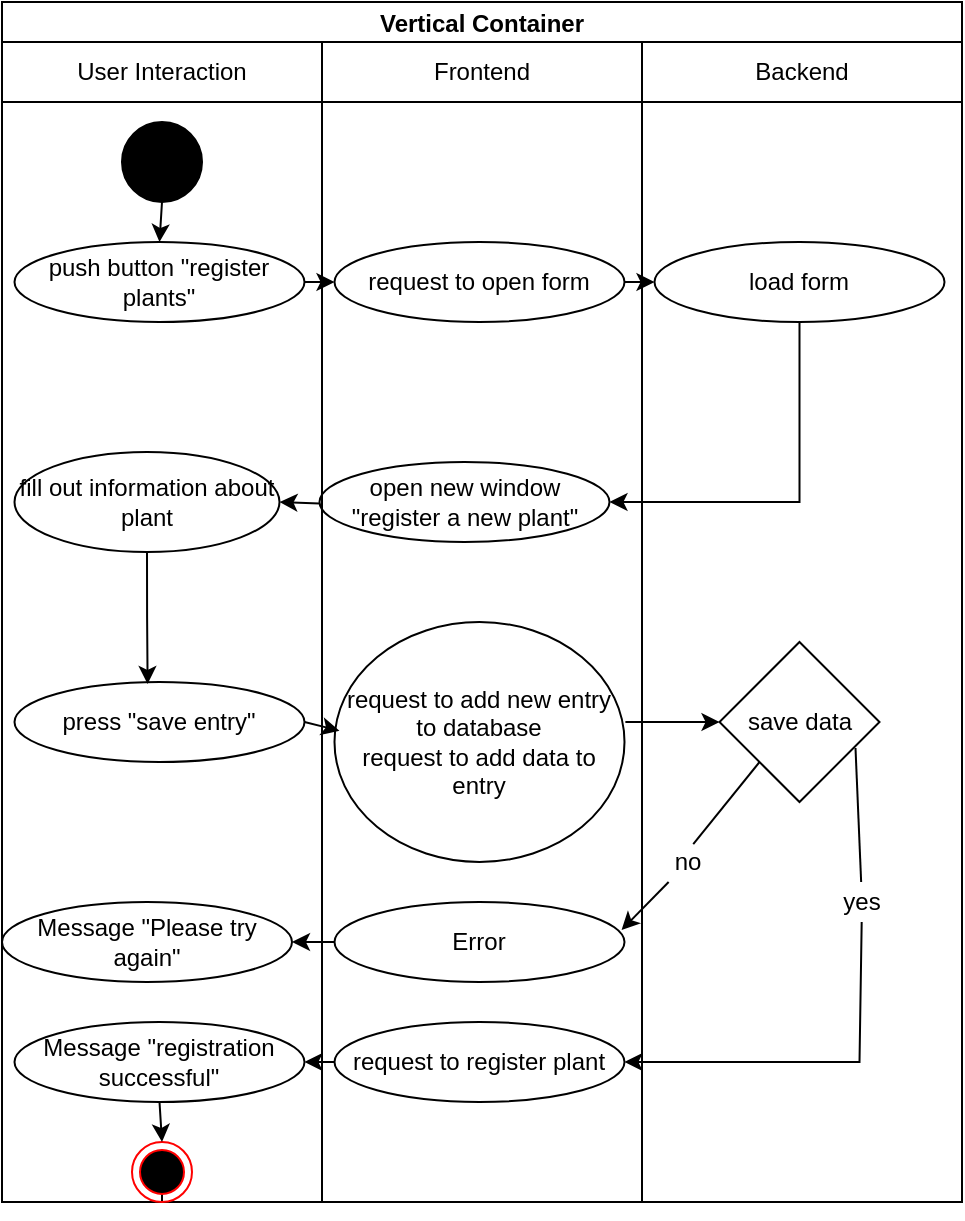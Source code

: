 <mxfile version="20.5.1" type="github">
  <diagram id="prtHgNgQTEPvFCAcTncT" name="Page-1">
    <mxGraphModel dx="642" dy="717" grid="1" gridSize="10" guides="1" tooltips="1" connect="1" arrows="1" fold="1" page="1" pageScale="1" pageWidth="827" pageHeight="1169" background="#ffffff" math="0" shadow="0">
      <root>
        <mxCell id="0" />
        <mxCell id="1" parent="0" />
        <mxCell id="G-Tz_6IMmRrEzIlT-Tn9-2" value="Vertical Container" style="swimlane;fillColor=none;startSize=20;strokeColor=default;" vertex="1" parent="1">
          <mxGeometry x="130" y="60" width="480" height="600" as="geometry" />
        </mxCell>
        <mxCell id="G-Tz_6IMmRrEzIlT-Tn9-3" value="" style="swimlane;startSize=0;fillColor=none;" vertex="1" parent="G-Tz_6IMmRrEzIlT-Tn9-2">
          <mxGeometry x="160" y="20" width="160" height="580" as="geometry" />
        </mxCell>
        <mxCell id="G-Tz_6IMmRrEzIlT-Tn9-12" value="request to open form" style="ellipse;whiteSpace=wrap;html=1;strokeColor=default;fillColor=none;" vertex="1" parent="G-Tz_6IMmRrEzIlT-Tn9-3">
          <mxGeometry x="6.25" y="100" width="145" height="40" as="geometry" />
        </mxCell>
        <mxCell id="G-Tz_6IMmRrEzIlT-Tn9-18" value="open new window&lt;br&gt;&quot;register a new plant&quot;" style="ellipse;whiteSpace=wrap;html=1;strokeColor=default;fillColor=none;" vertex="1" parent="G-Tz_6IMmRrEzIlT-Tn9-3">
          <mxGeometry x="-1.25" y="210" width="145" height="40" as="geometry" />
        </mxCell>
        <mxCell id="G-Tz_6IMmRrEzIlT-Tn9-26" value="request to add new entry to database&lt;br&gt;request to add data to entry" style="ellipse;whiteSpace=wrap;html=1;strokeColor=default;fillColor=none;" vertex="1" parent="G-Tz_6IMmRrEzIlT-Tn9-3">
          <mxGeometry x="6.25" y="290" width="145" height="120" as="geometry" />
        </mxCell>
        <mxCell id="G-Tz_6IMmRrEzIlT-Tn9-32" value="Error" style="ellipse;whiteSpace=wrap;html=1;strokeColor=default;fillColor=none;" vertex="1" parent="G-Tz_6IMmRrEzIlT-Tn9-3">
          <mxGeometry x="6.25" y="430" width="145" height="40" as="geometry" />
        </mxCell>
        <mxCell id="G-Tz_6IMmRrEzIlT-Tn9-35" value="request to register plant" style="ellipse;whiteSpace=wrap;html=1;strokeColor=default;fillColor=none;" vertex="1" parent="G-Tz_6IMmRrEzIlT-Tn9-3">
          <mxGeometry x="6.25" y="490" width="145" height="40" as="geometry" />
        </mxCell>
        <mxCell id="G-Tz_6IMmRrEzIlT-Tn9-5" value="" style="rounded=0;whiteSpace=wrap;html=1;fillColor=none;" vertex="1" parent="G-Tz_6IMmRrEzIlT-Tn9-2">
          <mxGeometry y="20" width="480" height="30" as="geometry" />
        </mxCell>
        <mxCell id="G-Tz_6IMmRrEzIlT-Tn9-6" value="User Interaction" style="text;html=1;strokeColor=none;fillColor=none;align=center;verticalAlign=middle;whiteSpace=wrap;rounded=0;" vertex="1" parent="G-Tz_6IMmRrEzIlT-Tn9-2">
          <mxGeometry x="20" y="20" width="120" height="30" as="geometry" />
        </mxCell>
        <mxCell id="G-Tz_6IMmRrEzIlT-Tn9-7" value="Frontend" style="text;html=1;strokeColor=none;fillColor=none;align=center;verticalAlign=middle;whiteSpace=wrap;rounded=0;" vertex="1" parent="G-Tz_6IMmRrEzIlT-Tn9-2">
          <mxGeometry x="210" y="20" width="60" height="30" as="geometry" />
        </mxCell>
        <mxCell id="G-Tz_6IMmRrEzIlT-Tn9-8" value="Backend" style="text;html=1;strokeColor=none;fillColor=none;align=center;verticalAlign=middle;whiteSpace=wrap;rounded=0;" vertex="1" parent="G-Tz_6IMmRrEzIlT-Tn9-2">
          <mxGeometry x="370" y="20" width="60" height="30" as="geometry" />
        </mxCell>
        <mxCell id="G-Tz_6IMmRrEzIlT-Tn9-9" value="" style="ellipse;whiteSpace=wrap;html=1;aspect=fixed;fillColor=#000000;" vertex="1" parent="G-Tz_6IMmRrEzIlT-Tn9-2">
          <mxGeometry x="60" y="60" width="40" height="40" as="geometry" />
        </mxCell>
        <mxCell id="G-Tz_6IMmRrEzIlT-Tn9-13" value="push button &quot;register plants&quot;" style="ellipse;whiteSpace=wrap;html=1;strokeColor=default;fillColor=none;" vertex="1" parent="G-Tz_6IMmRrEzIlT-Tn9-2">
          <mxGeometry x="6.25" y="120" width="145" height="40" as="geometry" />
        </mxCell>
        <mxCell id="G-Tz_6IMmRrEzIlT-Tn9-14" value="" style="endArrow=classic;html=1;rounded=0;exitX=1;exitY=0.5;exitDx=0;exitDy=0;entryX=0;entryY=0.5;entryDx=0;entryDy=0;" edge="1" parent="G-Tz_6IMmRrEzIlT-Tn9-2" source="G-Tz_6IMmRrEzIlT-Tn9-13" target="G-Tz_6IMmRrEzIlT-Tn9-12">
          <mxGeometry width="50" height="50" relative="1" as="geometry">
            <mxPoint x="238.75" y="440" as="sourcePoint" />
            <mxPoint x="288.75" y="390" as="targetPoint" />
          </mxGeometry>
        </mxCell>
        <mxCell id="G-Tz_6IMmRrEzIlT-Tn9-25" value="" style="edgeStyle=orthogonalEdgeStyle;rounded=0;orthogonalLoop=1;jettySize=auto;html=1;entryX=0.459;entryY=0.025;entryDx=0;entryDy=0;entryPerimeter=0;" edge="1" parent="G-Tz_6IMmRrEzIlT-Tn9-2" source="G-Tz_6IMmRrEzIlT-Tn9-15" target="G-Tz_6IMmRrEzIlT-Tn9-24">
          <mxGeometry relative="1" as="geometry" />
        </mxCell>
        <mxCell id="G-Tz_6IMmRrEzIlT-Tn9-15" value="fill out information about plant" style="ellipse;whiteSpace=wrap;html=1;strokeColor=default;fillColor=none;" vertex="1" parent="G-Tz_6IMmRrEzIlT-Tn9-2">
          <mxGeometry x="6.25" y="225" width="132.5" height="50" as="geometry" />
        </mxCell>
        <mxCell id="G-Tz_6IMmRrEzIlT-Tn9-10" value="" style="endArrow=classic;html=1;rounded=0;exitX=0.5;exitY=1;exitDx=0;exitDy=0;entryX=0.5;entryY=0;entryDx=0;entryDy=0;" edge="1" parent="G-Tz_6IMmRrEzIlT-Tn9-2" source="G-Tz_6IMmRrEzIlT-Tn9-9" target="G-Tz_6IMmRrEzIlT-Tn9-13">
          <mxGeometry width="50" height="50" relative="1" as="geometry">
            <mxPoint x="250" y="480" as="sourcePoint" />
            <mxPoint x="90" y="150" as="targetPoint" />
          </mxGeometry>
        </mxCell>
        <mxCell id="G-Tz_6IMmRrEzIlT-Tn9-20" value="load form" style="ellipse;whiteSpace=wrap;html=1;strokeColor=default;fillColor=none;" vertex="1" parent="G-Tz_6IMmRrEzIlT-Tn9-2">
          <mxGeometry x="326.25" y="120" width="145" height="40" as="geometry" />
        </mxCell>
        <mxCell id="G-Tz_6IMmRrEzIlT-Tn9-21" value="" style="endArrow=classic;html=1;rounded=0;exitX=1;exitY=0.5;exitDx=0;exitDy=0;entryX=0;entryY=0.5;entryDx=0;entryDy=0;" edge="1" parent="G-Tz_6IMmRrEzIlT-Tn9-2" source="G-Tz_6IMmRrEzIlT-Tn9-12" target="G-Tz_6IMmRrEzIlT-Tn9-20">
          <mxGeometry width="50" height="50" relative="1" as="geometry">
            <mxPoint x="248.75" y="410" as="sourcePoint" />
            <mxPoint x="298.75" y="360" as="targetPoint" />
          </mxGeometry>
        </mxCell>
        <mxCell id="G-Tz_6IMmRrEzIlT-Tn9-22" value="" style="endArrow=classic;html=1;rounded=0;exitX=0.5;exitY=1;exitDx=0;exitDy=0;entryX=1;entryY=0.5;entryDx=0;entryDy=0;" edge="1" parent="G-Tz_6IMmRrEzIlT-Tn9-2" source="G-Tz_6IMmRrEzIlT-Tn9-20" target="G-Tz_6IMmRrEzIlT-Tn9-18">
          <mxGeometry width="50" height="50" relative="1" as="geometry">
            <mxPoint x="268.75" y="410" as="sourcePoint" />
            <mxPoint x="398.75" y="240" as="targetPoint" />
            <Array as="points">
              <mxPoint x="398.75" y="250" />
            </Array>
          </mxGeometry>
        </mxCell>
        <mxCell id="G-Tz_6IMmRrEzIlT-Tn9-23" value="" style="endArrow=classic;html=1;rounded=0;exitX=0;exitY=0.484;exitDx=0;exitDy=0;exitPerimeter=0;entryX=1;entryY=0.5;entryDx=0;entryDy=0;" edge="1" parent="G-Tz_6IMmRrEzIlT-Tn9-2" target="G-Tz_6IMmRrEzIlT-Tn9-15">
          <mxGeometry width="50" height="50" relative="1" as="geometry">
            <mxPoint x="158.75" y="250.72" as="sourcePoint" />
            <mxPoint x="318.75" y="360" as="targetPoint" />
          </mxGeometry>
        </mxCell>
        <mxCell id="G-Tz_6IMmRrEzIlT-Tn9-24" value="press &quot;save entry&quot;" style="ellipse;whiteSpace=wrap;html=1;strokeColor=default;fillColor=none;" vertex="1" parent="G-Tz_6IMmRrEzIlT-Tn9-2">
          <mxGeometry x="6.25" y="340" width="145" height="40" as="geometry" />
        </mxCell>
        <mxCell id="G-Tz_6IMmRrEzIlT-Tn9-29" value="save data" style="rhombus;whiteSpace=wrap;html=1;strokeColor=default;fillColor=none;" vertex="1" parent="G-Tz_6IMmRrEzIlT-Tn9-2">
          <mxGeometry x="358.75" y="320" width="80" height="80" as="geometry" />
        </mxCell>
        <mxCell id="G-Tz_6IMmRrEzIlT-Tn9-30" value="" style="endArrow=classic;html=1;rounded=0;exitX=1.003;exitY=0.417;exitDx=0;exitDy=0;entryX=0;entryY=0.5;entryDx=0;entryDy=0;exitPerimeter=0;" edge="1" parent="G-Tz_6IMmRrEzIlT-Tn9-2" source="G-Tz_6IMmRrEzIlT-Tn9-26" target="G-Tz_6IMmRrEzIlT-Tn9-29">
          <mxGeometry width="50" height="50" relative="1" as="geometry">
            <mxPoint x="268.75" y="390" as="sourcePoint" />
            <mxPoint x="318.75" y="340" as="targetPoint" />
          </mxGeometry>
        </mxCell>
        <mxCell id="G-Tz_6IMmRrEzIlT-Tn9-31" value="" style="endArrow=classic;html=1;rounded=0;entryX=0.99;entryY=0.35;entryDx=0;entryDy=0;entryPerimeter=0;startArrow=none;" edge="1" parent="G-Tz_6IMmRrEzIlT-Tn9-2" source="G-Tz_6IMmRrEzIlT-Tn9-46" target="G-Tz_6IMmRrEzIlT-Tn9-32">
          <mxGeometry width="50" height="50" relative="1" as="geometry">
            <mxPoint x="358.75" y="440" as="sourcePoint" />
            <mxPoint x="388.75" y="740" as="targetPoint" />
          </mxGeometry>
        </mxCell>
        <mxCell id="G-Tz_6IMmRrEzIlT-Tn9-33" value="Message &quot;Please try again&quot;" style="ellipse;whiteSpace=wrap;html=1;strokeColor=default;fillColor=none;" vertex="1" parent="G-Tz_6IMmRrEzIlT-Tn9-2">
          <mxGeometry y="450" width="145" height="40" as="geometry" />
        </mxCell>
        <mxCell id="G-Tz_6IMmRrEzIlT-Tn9-34" value="" style="endArrow=classic;html=1;rounded=0;exitX=0;exitY=0.5;exitDx=0;exitDy=0;entryX=1;entryY=0.5;entryDx=0;entryDy=0;" edge="1" parent="G-Tz_6IMmRrEzIlT-Tn9-2" source="G-Tz_6IMmRrEzIlT-Tn9-32" target="G-Tz_6IMmRrEzIlT-Tn9-33">
          <mxGeometry width="50" height="50" relative="1" as="geometry">
            <mxPoint x="268.75" y="380" as="sourcePoint" />
            <mxPoint x="318.75" y="330" as="targetPoint" />
          </mxGeometry>
        </mxCell>
        <mxCell id="G-Tz_6IMmRrEzIlT-Tn9-36" value="" style="endArrow=classic;html=1;rounded=0;entryX=1;entryY=0.5;entryDx=0;entryDy=0;startArrow=none;" edge="1" parent="G-Tz_6IMmRrEzIlT-Tn9-2" source="G-Tz_6IMmRrEzIlT-Tn9-44" target="G-Tz_6IMmRrEzIlT-Tn9-35">
          <mxGeometry width="50" height="50" relative="1" as="geometry">
            <mxPoint x="268.75" y="380" as="sourcePoint" />
            <mxPoint x="318.75" y="330" as="targetPoint" />
            <Array as="points">
              <mxPoint x="428.75" y="530" />
            </Array>
          </mxGeometry>
        </mxCell>
        <mxCell id="G-Tz_6IMmRrEzIlT-Tn9-37" value="Message &quot;registration successful&quot;" style="ellipse;whiteSpace=wrap;html=1;strokeColor=default;fillColor=none;" vertex="1" parent="G-Tz_6IMmRrEzIlT-Tn9-2">
          <mxGeometry x="6.25" y="510" width="145" height="40" as="geometry" />
        </mxCell>
        <mxCell id="G-Tz_6IMmRrEzIlT-Tn9-38" value="" style="endArrow=classic;html=1;rounded=0;exitX=0;exitY=0.5;exitDx=0;exitDy=0;entryX=1;entryY=0.5;entryDx=0;entryDy=0;" edge="1" parent="G-Tz_6IMmRrEzIlT-Tn9-2" source="G-Tz_6IMmRrEzIlT-Tn9-35" target="G-Tz_6IMmRrEzIlT-Tn9-37">
          <mxGeometry width="50" height="50" relative="1" as="geometry">
            <mxPoint x="270" y="420" as="sourcePoint" />
            <mxPoint x="320" y="370" as="targetPoint" />
          </mxGeometry>
        </mxCell>
        <mxCell id="G-Tz_6IMmRrEzIlT-Tn9-27" value="" style="endArrow=classic;html=1;rounded=0;exitX=1;exitY=0.5;exitDx=0;exitDy=0;entryX=0.017;entryY=0.453;entryDx=0;entryDy=0;entryPerimeter=0;" edge="1" parent="G-Tz_6IMmRrEzIlT-Tn9-2" source="G-Tz_6IMmRrEzIlT-Tn9-24" target="G-Tz_6IMmRrEzIlT-Tn9-26">
          <mxGeometry width="50" height="50" relative="1" as="geometry">
            <mxPoint x="268.75" y="390" as="sourcePoint" />
            <mxPoint x="166.691" y="430" as="targetPoint" />
          </mxGeometry>
        </mxCell>
        <mxCell id="G-Tz_6IMmRrEzIlT-Tn9-44" value="yes" style="text;html=1;strokeColor=none;fillColor=none;align=center;verticalAlign=middle;whiteSpace=wrap;rounded=0;" vertex="1" parent="G-Tz_6IMmRrEzIlT-Tn9-2">
          <mxGeometry x="400" y="440" width="60" height="20" as="geometry" />
        </mxCell>
        <mxCell id="G-Tz_6IMmRrEzIlT-Tn9-45" value="" style="endArrow=none;html=1;rounded=0;exitX=0.85;exitY=0.663;exitDx=0;exitDy=0;exitPerimeter=0;" edge="1" parent="G-Tz_6IMmRrEzIlT-Tn9-2" source="G-Tz_6IMmRrEzIlT-Tn9-29" target="G-Tz_6IMmRrEzIlT-Tn9-44">
          <mxGeometry width="50" height="50" relative="1" as="geometry">
            <mxPoint x="556.75" y="433.04" as="sourcePoint" />
            <mxPoint x="441.25" y="590" as="targetPoint" />
            <Array as="points" />
          </mxGeometry>
        </mxCell>
        <mxCell id="G-Tz_6IMmRrEzIlT-Tn9-46" value="no" style="text;html=1;strokeColor=none;fillColor=none;align=center;verticalAlign=middle;whiteSpace=wrap;rounded=0;" vertex="1" parent="G-Tz_6IMmRrEzIlT-Tn9-2">
          <mxGeometry x="326.25" y="420" width="33.75" height="20" as="geometry" />
        </mxCell>
        <mxCell id="G-Tz_6IMmRrEzIlT-Tn9-47" value="" style="endArrow=none;html=1;rounded=0;exitX=0;exitY=1;exitDx=0;exitDy=0;entryX=0.574;entryY=0.056;entryDx=0;entryDy=0;entryPerimeter=0;" edge="1" parent="G-Tz_6IMmRrEzIlT-Tn9-2" source="G-Tz_6IMmRrEzIlT-Tn9-29" target="G-Tz_6IMmRrEzIlT-Tn9-46">
          <mxGeometry width="50" height="50" relative="1" as="geometry">
            <mxPoint x="508.75" y="440" as="sourcePoint" />
            <mxPoint x="439.8" y="524" as="targetPoint" />
          </mxGeometry>
        </mxCell>
        <mxCell id="G-Tz_6IMmRrEzIlT-Tn9-39" value="" style="endArrow=classic;html=1;rounded=0;exitX=0.5;exitY=1;exitDx=0;exitDy=0;startArrow=none;" edge="1" parent="1" source="G-Tz_6IMmRrEzIlT-Tn9-40">
          <mxGeometry width="50" height="50" relative="1" as="geometry">
            <mxPoint x="400" y="480" as="sourcePoint" />
            <mxPoint x="210" y="640" as="targetPoint" />
          </mxGeometry>
        </mxCell>
        <mxCell id="G-Tz_6IMmRrEzIlT-Tn9-40" value="" style="ellipse;html=1;shape=endState;fillColor=#000000;strokeColor=#ff0000;" vertex="1" parent="1">
          <mxGeometry x="195" y="630" width="30" height="30" as="geometry" />
        </mxCell>
        <mxCell id="G-Tz_6IMmRrEzIlT-Tn9-42" value="" style="endArrow=classic;html=1;rounded=0;exitX=0.5;exitY=1;exitDx=0;exitDy=0;entryX=0.5;entryY=0;entryDx=0;entryDy=0;" edge="1" parent="1" source="G-Tz_6IMmRrEzIlT-Tn9-37" target="G-Tz_6IMmRrEzIlT-Tn9-40">
          <mxGeometry width="50" height="50" relative="1" as="geometry">
            <mxPoint x="200" y="610" as="sourcePoint" />
            <mxPoint x="250" y="560" as="targetPoint" />
          </mxGeometry>
        </mxCell>
      </root>
    </mxGraphModel>
  </diagram>
</mxfile>
